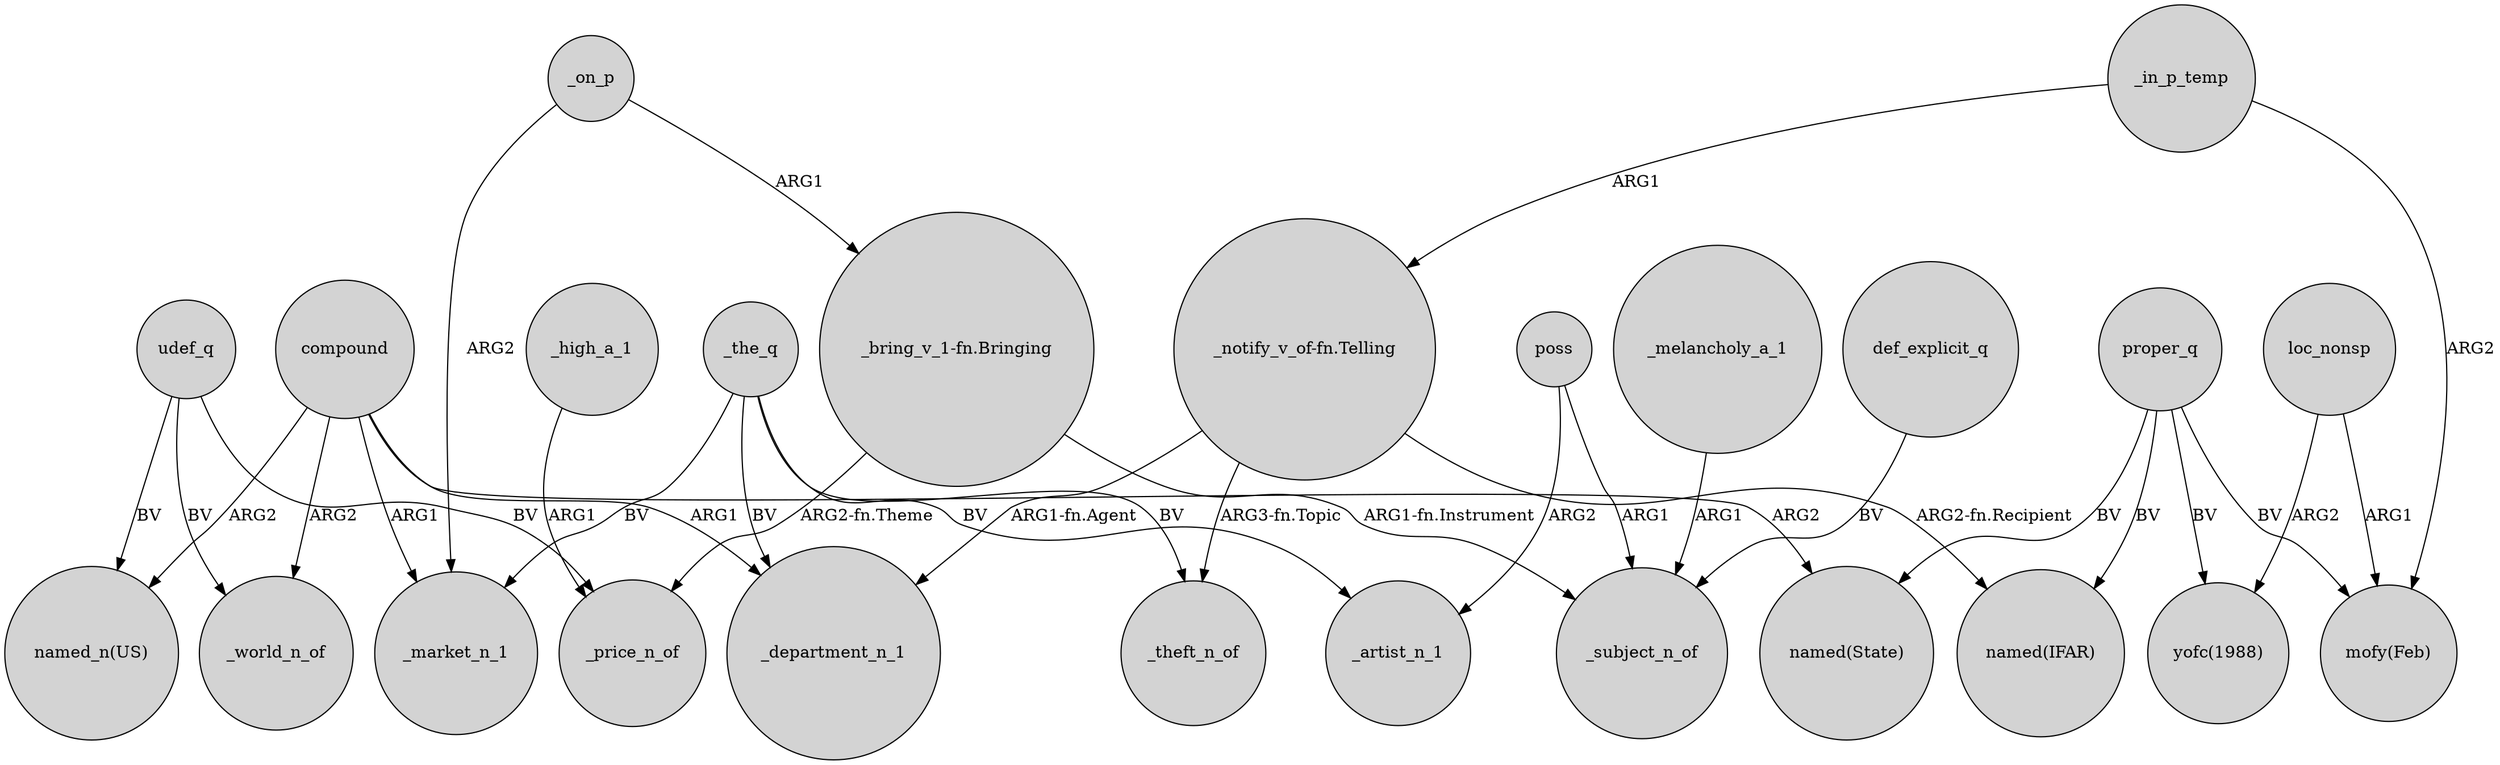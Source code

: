 digraph {
	node [shape=circle style=filled]
	udef_q -> "named_n(US)" [label=BV]
	udef_q -> _price_n_of [label=BV]
	_melancholy_a_1 -> _subject_n_of [label=ARG1]
	compound -> _world_n_of [label=ARG2]
	"_notify_v_of-fn.Telling" -> _department_n_1 [label="ARG1-fn.Agent"]
	"_notify_v_of-fn.Telling" -> _theft_n_of [label="ARG3-fn.Topic"]
	_on_p -> _market_n_1 [label=ARG2]
	compound -> _department_n_1 [label=ARG1]
	udef_q -> _world_n_of [label=BV]
	loc_nonsp -> "mofy(Feb)" [label=ARG1]
	poss -> _subject_n_of [label=ARG1]
	compound -> "named_n(US)" [label=ARG2]
	_the_q -> _department_n_1 [label=BV]
	_the_q -> _artist_n_1 [label=BV]
	_on_p -> "_bring_v_1-fn.Bringing" [label=ARG1]
	compound -> "named(State)" [label=ARG2]
	_high_a_1 -> _price_n_of [label=ARG1]
	"_bring_v_1-fn.Bringing" -> _subject_n_of [label="ARG1-fn.Instrument"]
	"_notify_v_of-fn.Telling" -> "named(IFAR)" [label="ARG2-fn.Recipient"]
	"_bring_v_1-fn.Bringing" -> _price_n_of [label="ARG2-fn.Theme"]
	proper_q -> "yofc(1988)" [label=BV]
	proper_q -> "mofy(Feb)" [label=BV]
	def_explicit_q -> _subject_n_of [label=BV]
	_in_p_temp -> "mofy(Feb)" [label=ARG2]
	_the_q -> _theft_n_of [label=BV]
	_in_p_temp -> "_notify_v_of-fn.Telling" [label=ARG1]
	proper_q -> "named(IFAR)" [label=BV]
	proper_q -> "named(State)" [label=BV]
	compound -> _market_n_1 [label=ARG1]
	_the_q -> _market_n_1 [label=BV]
	poss -> _artist_n_1 [label=ARG2]
	loc_nonsp -> "yofc(1988)" [label=ARG2]
}
